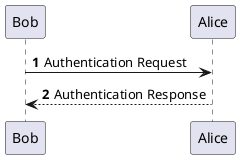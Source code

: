@startuml
@startuml
autonumber
Bob -> Alice : Authentication Request
Bob <-- Alice : Authentication Response
@enduml
@enduml